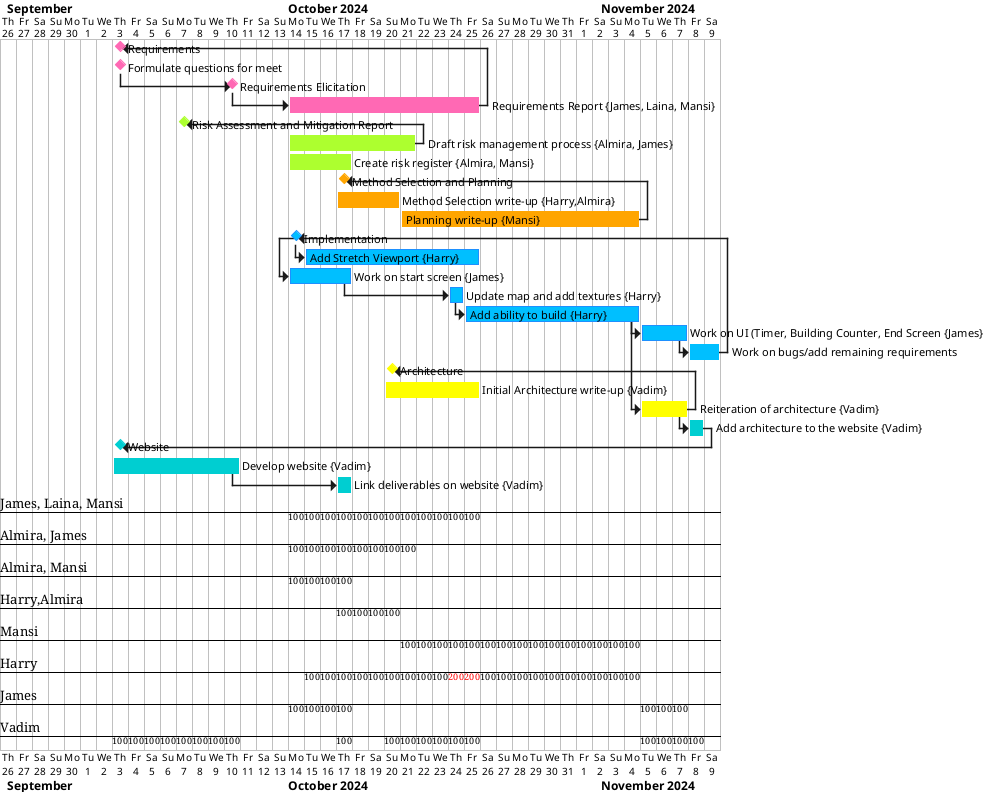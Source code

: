 @startuml
@startgantt
Project starts 2024-09-26

[Requirements] as [RE] happens on 2024-10-03 and is colored in hotpink
[Formulate questions for meet] happens on 2024-10-03 and is colored in hotpink
then [Requirements Elicitation] happens 2024-10-10 and is colored in hotpink
then [Requirements Report] on {James, Laina, Mansi} starts 2024-10-14 and is colored in hotpink
[Requirements Report] ends on 2024-10-25
[RE] ends at [Requirements Report]'s end

[Risk Assessment and Mitigation Report] as [RI] happens at 2024-10-07 and is colored in greenyellow
[Draft risk management process] on {Almira, James} starts on 2024-10-14 and ends at 2024-10-21 and is colored in greenyellow
[Create risk register] on {Almira, Mansi} starts at 2024-10-14 and ends at 2024-10-17 and is colored in greenyellow
[RI] ends at [Draft risk management process]'s end

[Method Selection and Planning] as [P] happens 2024-10-17 and is colored in orange
[Method Selection write-up] on {Harry,Almira} starts at 2024-10-17 and ends at 2024-10-20 and is colored in orange
[Planning write-up] on {Mansi} starts at 2024-10-21 and ends at 2024-11-04 and is colored in orange
[P] ends at [Planning write-up]'s end

[Implementation] happens at 2024-10-14 and is colored in deepskyblue/dodgerblue
then [Add Stretch Viewport] on {Harry} starts at 2024-10-15 and ends at  2024-10-25 and is colored in deepskyblue/dodgerblue
[Work on start screen] on {James} starts at [Implementation]'s start and ends at 2024-10-17 and is colored in deepskyblue/dodgerblue
then [Update map and add textures] on {Harry} starts at 2024-10-24 and is colored in deepskyblue/dodgerblue
then [Add ability to build] on {Harry} starts at 2024-10-25 and ends at 2024-11-04 and is colored in deepskyblue/dodgerblue
then [Work on UI (Timer, Building Counter, End Screen] on {James} starts at 2024-11-04 and lasts 3 day and is colored in deepskyblue/dodgerblue
then [Work on bugs/add remaining requirements] ends at 2024-11-09 and is colored in deepskyblue
[Implementation] ends at [Work on bugs/add remaining requirements]'s end

[Architecture] as [A] happens at 2024-10-20 and is colored in yellow
[Initial Architecture write-up] on {Vadim} starts 2024-10-20 and ends 2024-10-25 and is colored in yellow
[Reiteration of architecture] on {Vadim} starts at [Add ability to build]'s end and ends 2024-11-07 and is colored in yellow
then [Add architecture to the website] on {Vadim} starts on 2024-11-07 and is colored in darkturquoise
[A] ends at [Reiteration of architecture]'s end

[Website] as [W] happens at 2024-10-03 and is colored in darkturquoise
[Develop website] on {Vadim} starts on 2024-10-03 and ends on 2024-10-10 and is colored in darkturquoise
then [Link deliverables on website] on {Vadim} starts on 2024-10-17 and is colored in darkturquoise
[W] ends at [Add architecture to the website]'s end


@endgantt
@enduml

